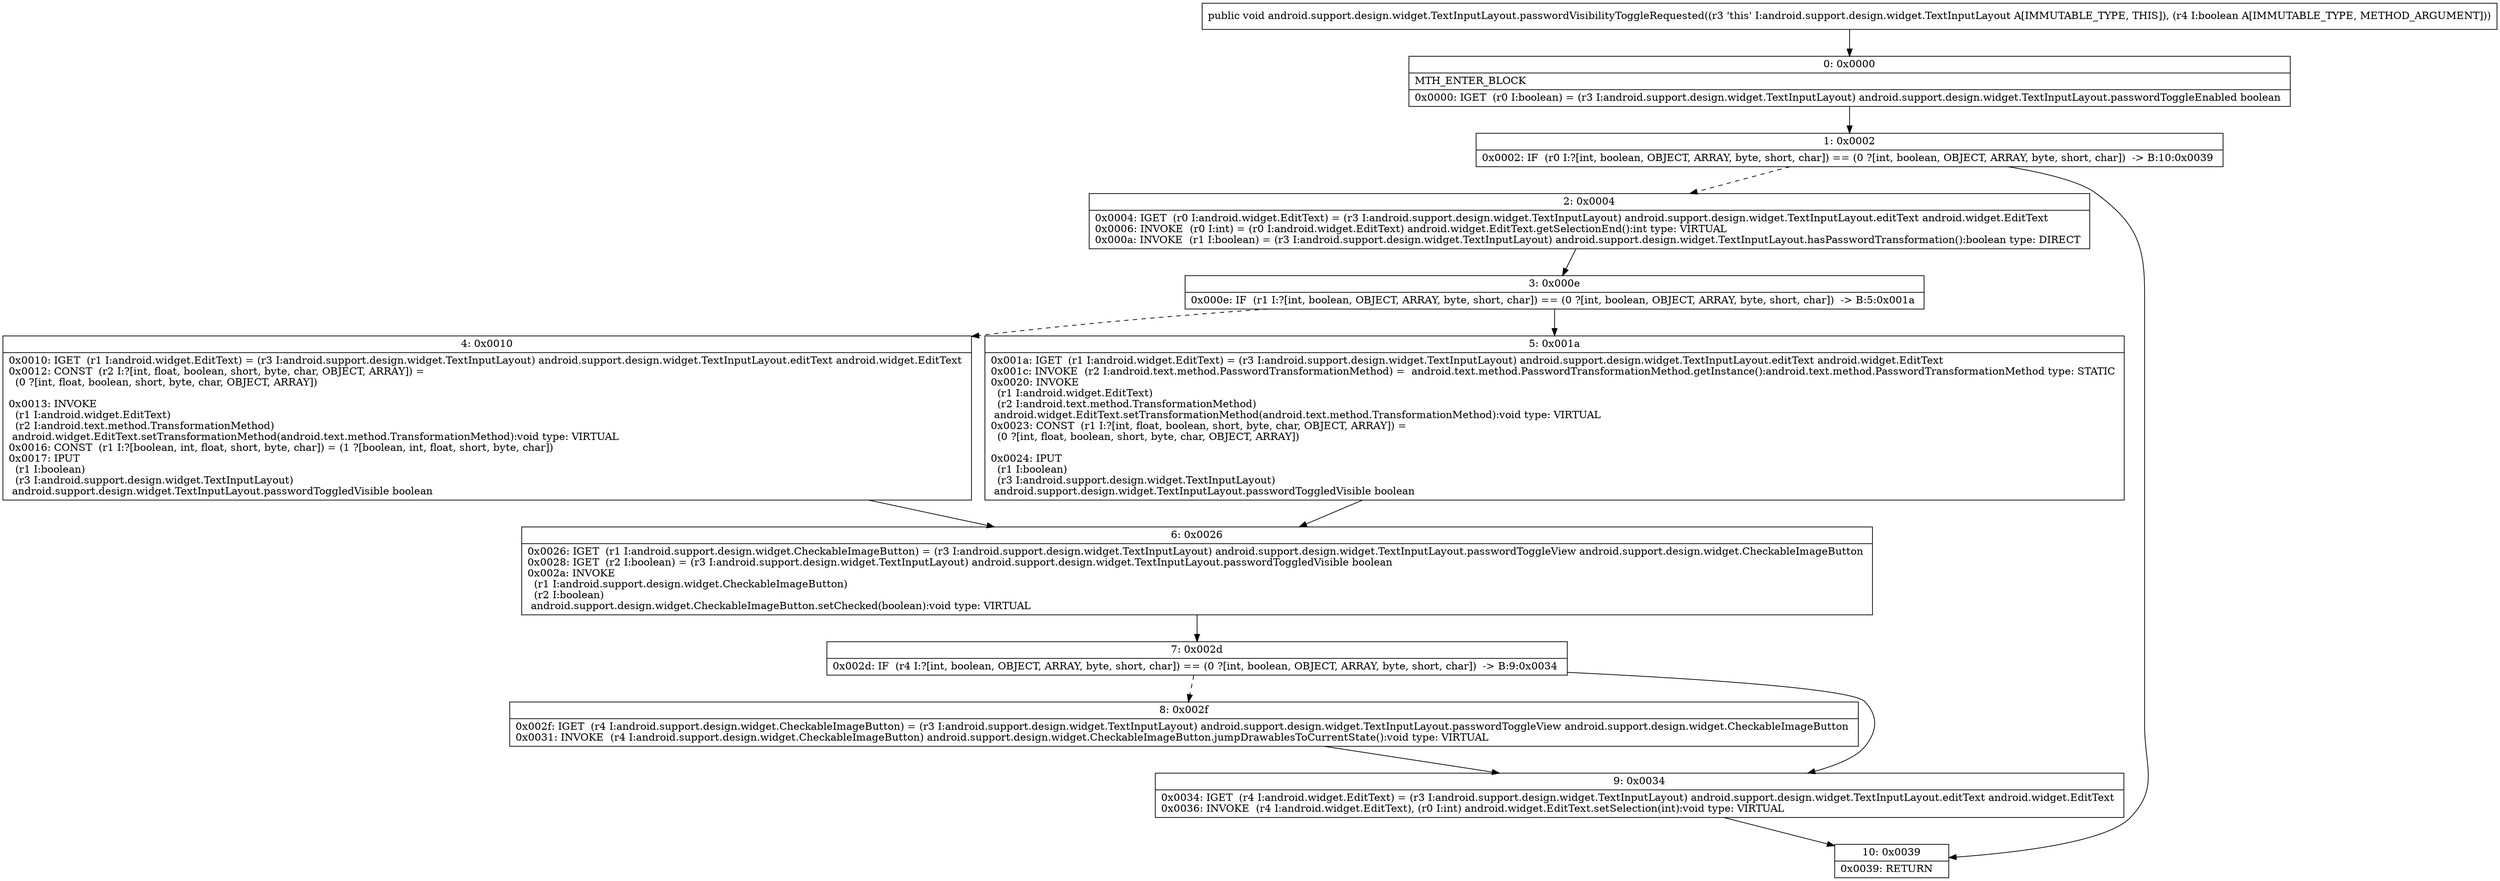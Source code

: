 digraph "CFG forandroid.support.design.widget.TextInputLayout.passwordVisibilityToggleRequested(Z)V" {
Node_0 [shape=record,label="{0\:\ 0x0000|MTH_ENTER_BLOCK\l|0x0000: IGET  (r0 I:boolean) = (r3 I:android.support.design.widget.TextInputLayout) android.support.design.widget.TextInputLayout.passwordToggleEnabled boolean \l}"];
Node_1 [shape=record,label="{1\:\ 0x0002|0x0002: IF  (r0 I:?[int, boolean, OBJECT, ARRAY, byte, short, char]) == (0 ?[int, boolean, OBJECT, ARRAY, byte, short, char])  \-\> B:10:0x0039 \l}"];
Node_2 [shape=record,label="{2\:\ 0x0004|0x0004: IGET  (r0 I:android.widget.EditText) = (r3 I:android.support.design.widget.TextInputLayout) android.support.design.widget.TextInputLayout.editText android.widget.EditText \l0x0006: INVOKE  (r0 I:int) = (r0 I:android.widget.EditText) android.widget.EditText.getSelectionEnd():int type: VIRTUAL \l0x000a: INVOKE  (r1 I:boolean) = (r3 I:android.support.design.widget.TextInputLayout) android.support.design.widget.TextInputLayout.hasPasswordTransformation():boolean type: DIRECT \l}"];
Node_3 [shape=record,label="{3\:\ 0x000e|0x000e: IF  (r1 I:?[int, boolean, OBJECT, ARRAY, byte, short, char]) == (0 ?[int, boolean, OBJECT, ARRAY, byte, short, char])  \-\> B:5:0x001a \l}"];
Node_4 [shape=record,label="{4\:\ 0x0010|0x0010: IGET  (r1 I:android.widget.EditText) = (r3 I:android.support.design.widget.TextInputLayout) android.support.design.widget.TextInputLayout.editText android.widget.EditText \l0x0012: CONST  (r2 I:?[int, float, boolean, short, byte, char, OBJECT, ARRAY]) = \l  (0 ?[int, float, boolean, short, byte, char, OBJECT, ARRAY])\l \l0x0013: INVOKE  \l  (r1 I:android.widget.EditText)\l  (r2 I:android.text.method.TransformationMethod)\l android.widget.EditText.setTransformationMethod(android.text.method.TransformationMethod):void type: VIRTUAL \l0x0016: CONST  (r1 I:?[boolean, int, float, short, byte, char]) = (1 ?[boolean, int, float, short, byte, char]) \l0x0017: IPUT  \l  (r1 I:boolean)\l  (r3 I:android.support.design.widget.TextInputLayout)\l android.support.design.widget.TextInputLayout.passwordToggledVisible boolean \l}"];
Node_5 [shape=record,label="{5\:\ 0x001a|0x001a: IGET  (r1 I:android.widget.EditText) = (r3 I:android.support.design.widget.TextInputLayout) android.support.design.widget.TextInputLayout.editText android.widget.EditText \l0x001c: INVOKE  (r2 I:android.text.method.PasswordTransformationMethod) =  android.text.method.PasswordTransformationMethod.getInstance():android.text.method.PasswordTransformationMethod type: STATIC \l0x0020: INVOKE  \l  (r1 I:android.widget.EditText)\l  (r2 I:android.text.method.TransformationMethod)\l android.widget.EditText.setTransformationMethod(android.text.method.TransformationMethod):void type: VIRTUAL \l0x0023: CONST  (r1 I:?[int, float, boolean, short, byte, char, OBJECT, ARRAY]) = \l  (0 ?[int, float, boolean, short, byte, char, OBJECT, ARRAY])\l \l0x0024: IPUT  \l  (r1 I:boolean)\l  (r3 I:android.support.design.widget.TextInputLayout)\l android.support.design.widget.TextInputLayout.passwordToggledVisible boolean \l}"];
Node_6 [shape=record,label="{6\:\ 0x0026|0x0026: IGET  (r1 I:android.support.design.widget.CheckableImageButton) = (r3 I:android.support.design.widget.TextInputLayout) android.support.design.widget.TextInputLayout.passwordToggleView android.support.design.widget.CheckableImageButton \l0x0028: IGET  (r2 I:boolean) = (r3 I:android.support.design.widget.TextInputLayout) android.support.design.widget.TextInputLayout.passwordToggledVisible boolean \l0x002a: INVOKE  \l  (r1 I:android.support.design.widget.CheckableImageButton)\l  (r2 I:boolean)\l android.support.design.widget.CheckableImageButton.setChecked(boolean):void type: VIRTUAL \l}"];
Node_7 [shape=record,label="{7\:\ 0x002d|0x002d: IF  (r4 I:?[int, boolean, OBJECT, ARRAY, byte, short, char]) == (0 ?[int, boolean, OBJECT, ARRAY, byte, short, char])  \-\> B:9:0x0034 \l}"];
Node_8 [shape=record,label="{8\:\ 0x002f|0x002f: IGET  (r4 I:android.support.design.widget.CheckableImageButton) = (r3 I:android.support.design.widget.TextInputLayout) android.support.design.widget.TextInputLayout.passwordToggleView android.support.design.widget.CheckableImageButton \l0x0031: INVOKE  (r4 I:android.support.design.widget.CheckableImageButton) android.support.design.widget.CheckableImageButton.jumpDrawablesToCurrentState():void type: VIRTUAL \l}"];
Node_9 [shape=record,label="{9\:\ 0x0034|0x0034: IGET  (r4 I:android.widget.EditText) = (r3 I:android.support.design.widget.TextInputLayout) android.support.design.widget.TextInputLayout.editText android.widget.EditText \l0x0036: INVOKE  (r4 I:android.widget.EditText), (r0 I:int) android.widget.EditText.setSelection(int):void type: VIRTUAL \l}"];
Node_10 [shape=record,label="{10\:\ 0x0039|0x0039: RETURN   \l}"];
MethodNode[shape=record,label="{public void android.support.design.widget.TextInputLayout.passwordVisibilityToggleRequested((r3 'this' I:android.support.design.widget.TextInputLayout A[IMMUTABLE_TYPE, THIS]), (r4 I:boolean A[IMMUTABLE_TYPE, METHOD_ARGUMENT])) }"];
MethodNode -> Node_0;
Node_0 -> Node_1;
Node_1 -> Node_2[style=dashed];
Node_1 -> Node_10;
Node_2 -> Node_3;
Node_3 -> Node_4[style=dashed];
Node_3 -> Node_5;
Node_4 -> Node_6;
Node_5 -> Node_6;
Node_6 -> Node_7;
Node_7 -> Node_8[style=dashed];
Node_7 -> Node_9;
Node_8 -> Node_9;
Node_9 -> Node_10;
}

